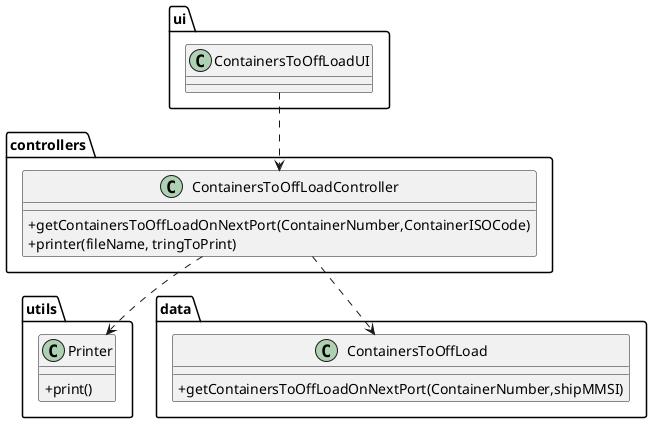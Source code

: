 @startuml
'https://plantuml.com/class-diagram

skinparam classAttributeIconSize 0

package "ui" {
class ContainersToOffLoadUI{
}
}

package "controllers" {
class ContainersToOffLoadController{
+getContainersToOffLoadOnNextPort(ContainerNumber,ContainerISOCode)
+printer(fileName, tringToPrint)
}
}
package utils{
class Printer{
+print()
}
}
package data{
class ContainersToOffLoad{
+getContainersToOffLoadOnNextPort(ContainerNumber,shipMMSI)
}
}



ContainersToOffLoadUI ..> ContainersToOffLoadController
ContainersToOffLoadController ..> Printer
ContainersToOffLoadController ..> ContainersToOffLoad
@enduml